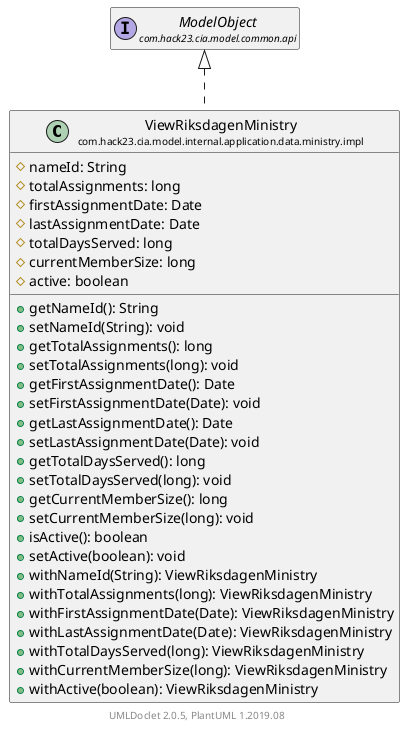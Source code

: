 @startuml
    set namespaceSeparator none
    hide empty fields
    hide empty methods

    class "<size:14>ViewRiksdagenMinistry\n<size:10>com.hack23.cia.model.internal.application.data.ministry.impl" as com.hack23.cia.model.internal.application.data.ministry.impl.ViewRiksdagenMinistry [[ViewRiksdagenMinistry.html]] {
        #nameId: String
        #totalAssignments: long
        #firstAssignmentDate: Date
        #lastAssignmentDate: Date
        #totalDaysServed: long
        #currentMemberSize: long
        #active: boolean
        +getNameId(): String
        +setNameId(String): void
        +getTotalAssignments(): long
        +setTotalAssignments(long): void
        +getFirstAssignmentDate(): Date
        +setFirstAssignmentDate(Date): void
        +getLastAssignmentDate(): Date
        +setLastAssignmentDate(Date): void
        +getTotalDaysServed(): long
        +setTotalDaysServed(long): void
        +getCurrentMemberSize(): long
        +setCurrentMemberSize(long): void
        +isActive(): boolean
        +setActive(boolean): void
        +withNameId(String): ViewRiksdagenMinistry
        +withTotalAssignments(long): ViewRiksdagenMinistry
        +withFirstAssignmentDate(Date): ViewRiksdagenMinistry
        +withLastAssignmentDate(Date): ViewRiksdagenMinistry
        +withTotalDaysServed(long): ViewRiksdagenMinistry
        +withCurrentMemberSize(long): ViewRiksdagenMinistry
        +withActive(boolean): ViewRiksdagenMinistry
    }

    interface "<size:14>ModelObject\n<size:10>com.hack23.cia.model.common.api" as com.hack23.cia.model.common.api.ModelObject

    com.hack23.cia.model.common.api.ModelObject <|.. com.hack23.cia.model.internal.application.data.ministry.impl.ViewRiksdagenMinistry

    center footer UMLDoclet 2.0.5, PlantUML 1.2019.08
@enduml
